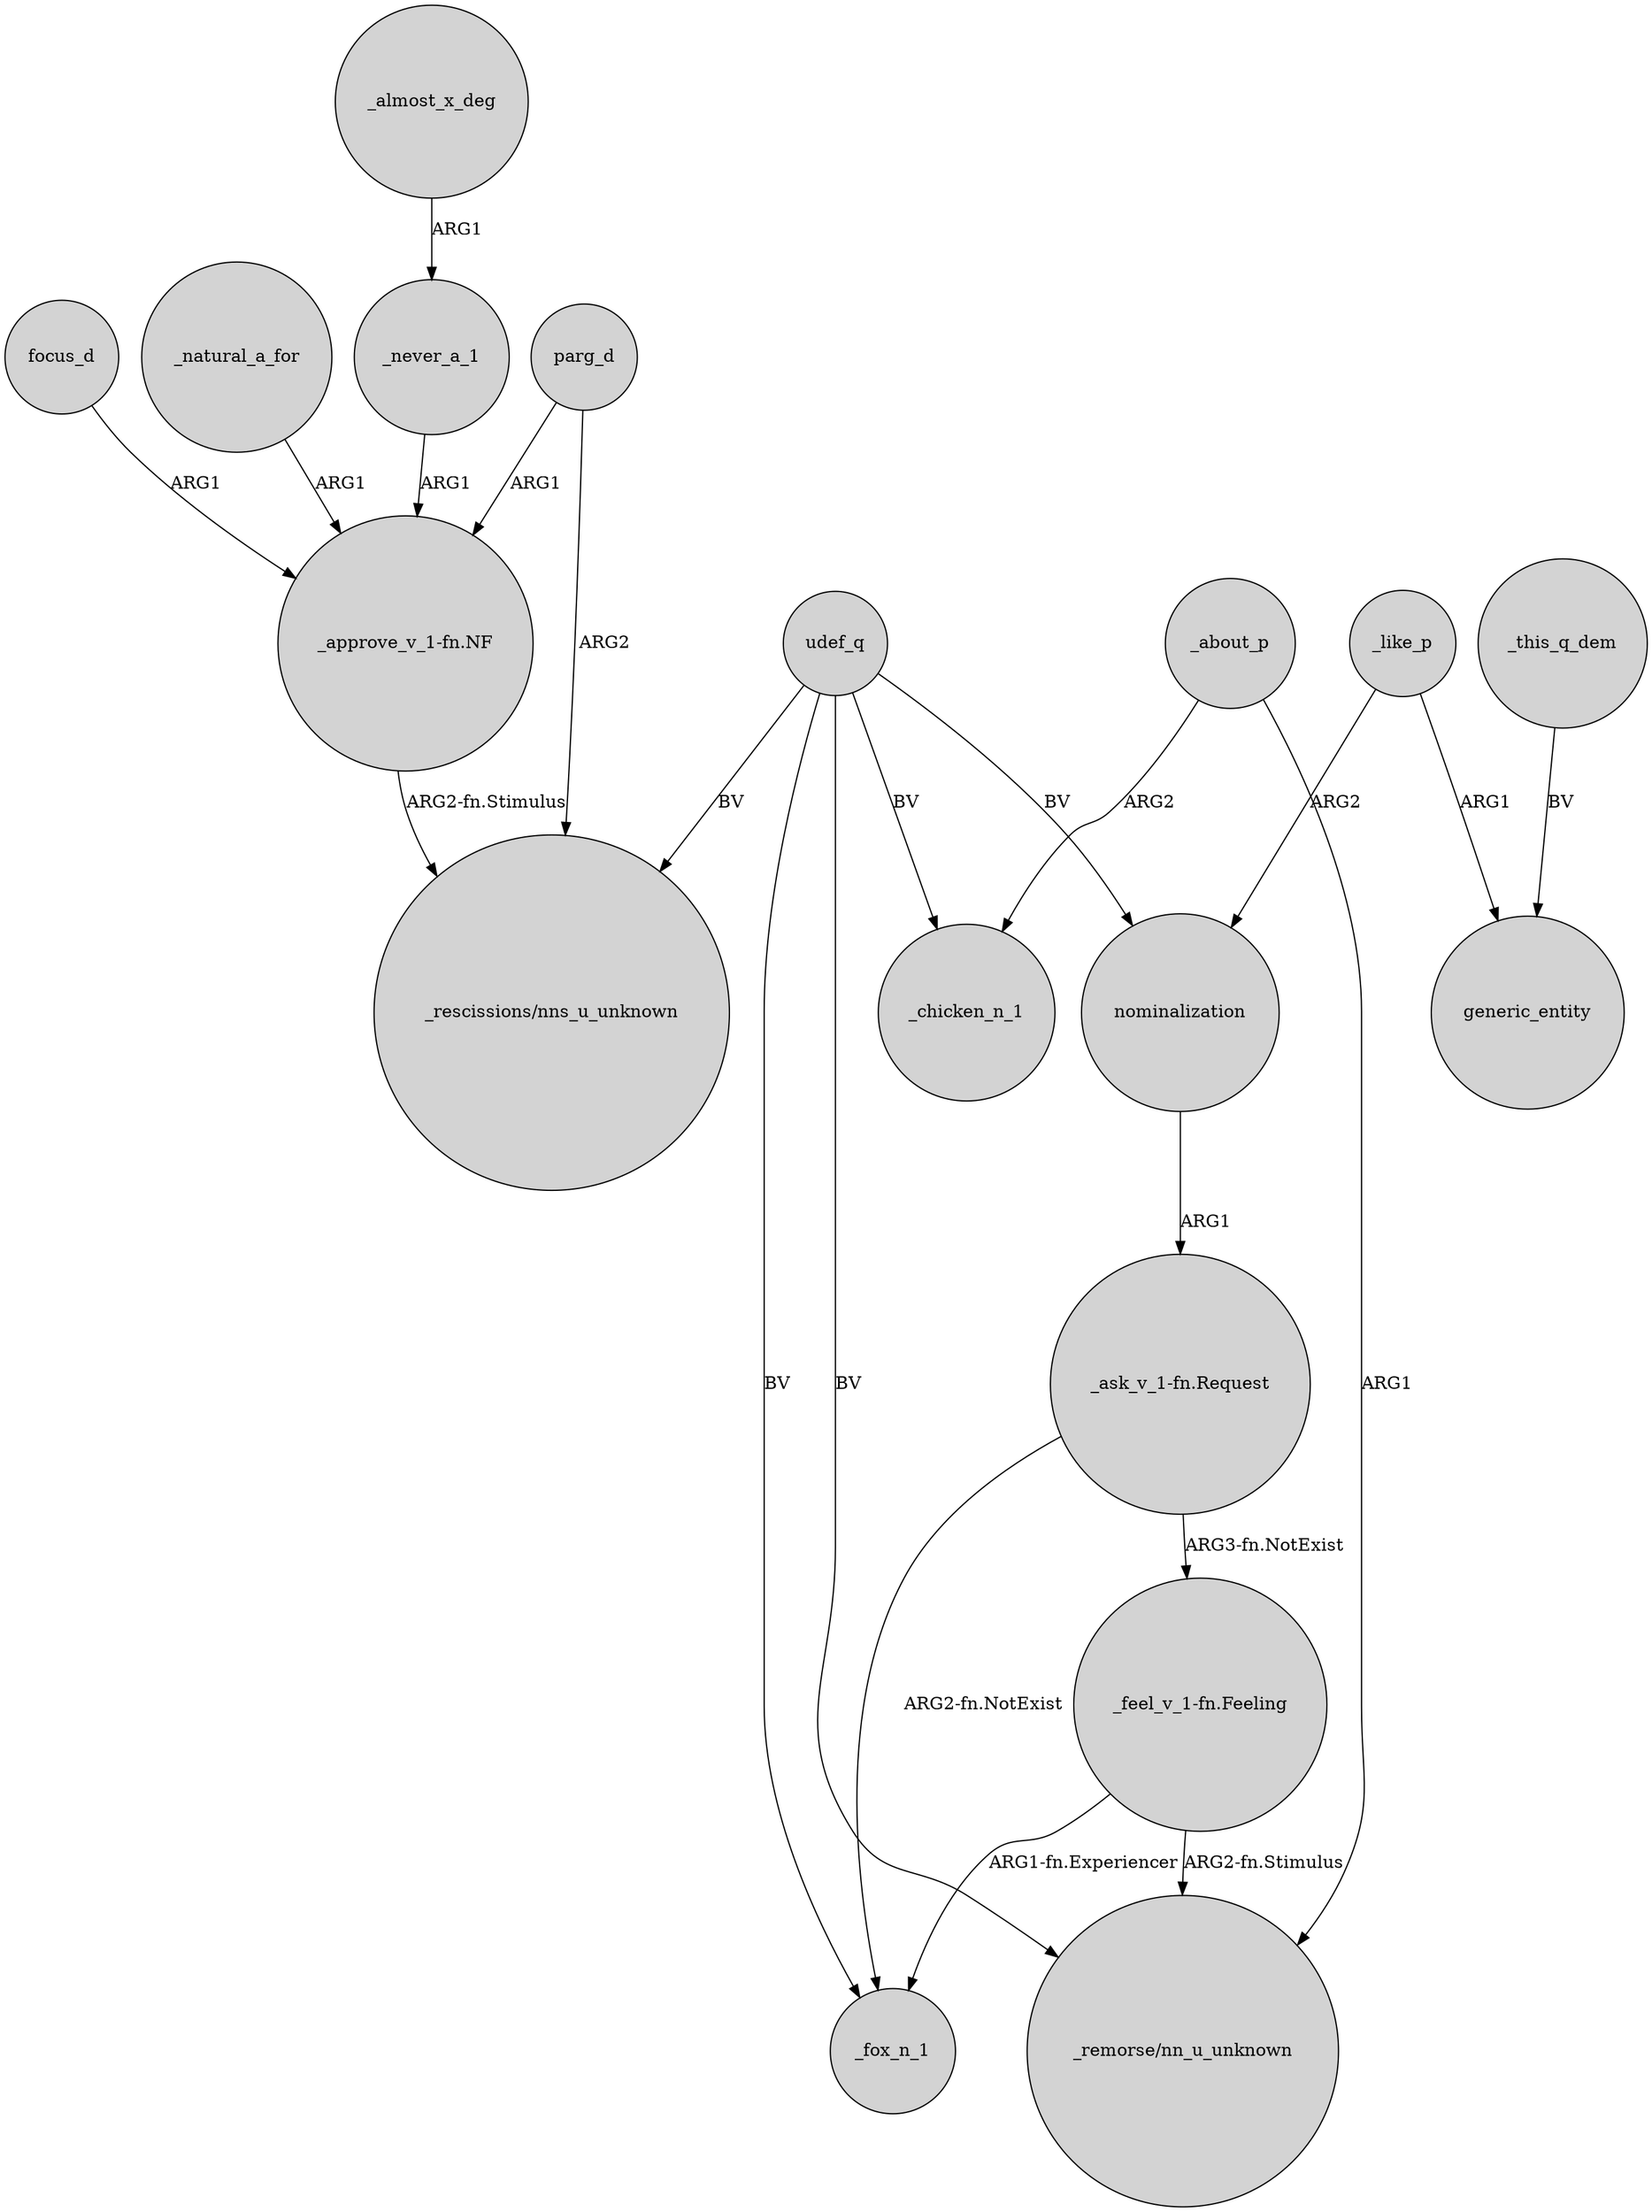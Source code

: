 digraph {
	node [shape=circle style=filled]
	_never_a_1 -> "_approve_v_1-fn.NF" [label=ARG1]
	"_feel_v_1-fn.Feeling" -> "_remorse/nn_u_unknown" [label="ARG2-fn.Stimulus"]
	_almost_x_deg -> _never_a_1 [label=ARG1]
	_about_p -> "_remorse/nn_u_unknown" [label=ARG1]
	parg_d -> "_rescissions/nns_u_unknown" [label=ARG2]
	"_approve_v_1-fn.NF" -> "_rescissions/nns_u_unknown" [label="ARG2-fn.Stimulus"]
	"_feel_v_1-fn.Feeling" -> _fox_n_1 [label="ARG1-fn.Experiencer"]
	_this_q_dem -> generic_entity [label=BV]
	_about_p -> _chicken_n_1 [label=ARG2]
	"_ask_v_1-fn.Request" -> "_feel_v_1-fn.Feeling" [label="ARG3-fn.NotExist"]
	udef_q -> "_remorse/nn_u_unknown" [label=BV]
	udef_q -> nominalization [label=BV]
	udef_q -> _fox_n_1 [label=BV]
	"_ask_v_1-fn.Request" -> _fox_n_1 [label="ARG2-fn.NotExist"]
	_like_p -> nominalization [label=ARG2]
	focus_d -> "_approve_v_1-fn.NF" [label=ARG1]
	nominalization -> "_ask_v_1-fn.Request" [label=ARG1]
	_natural_a_for -> "_approve_v_1-fn.NF" [label=ARG1]
	udef_q -> "_rescissions/nns_u_unknown" [label=BV]
	parg_d -> "_approve_v_1-fn.NF" [label=ARG1]
	udef_q -> _chicken_n_1 [label=BV]
	_like_p -> generic_entity [label=ARG1]
}

